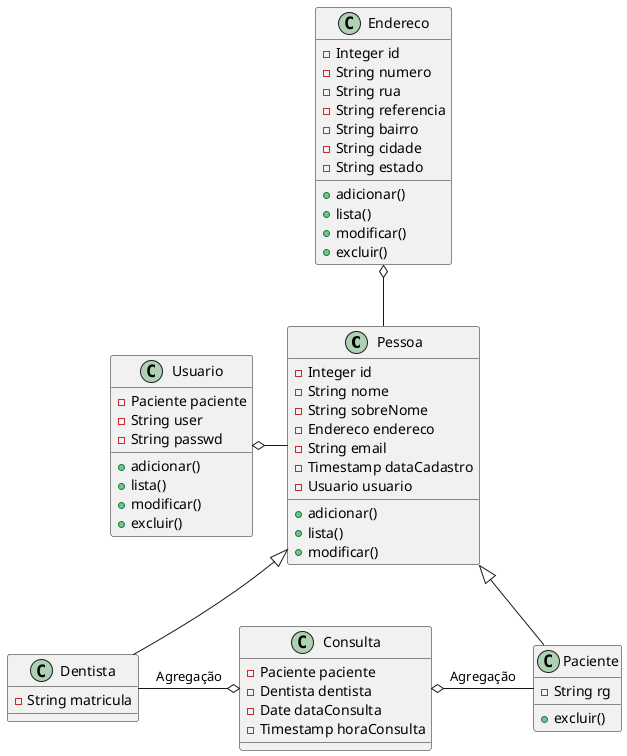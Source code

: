 @startuml

class Pessoa {
  - Integer id
  - String nome
  - String sobreNome
  - Endereco endereco
  - String email
  - Timestamp dataCadastro
  - Usuario usuario
  + adicionar()
  + lista()
  + modificar()
}

class Dentista extends Pessoa {
    - String matricula
    }

class Paciente extends Pessoa {
    - String rg
    + excluir()
}


class Consulta{
    - Paciente paciente
    - Dentista dentista
    - Date dataConsulta
    - Timestamp horaConsulta
}

class Endereco{
 - Integer id
 - String numero
 - String rua
 - String referencia
 - String bairro
 - String cidade
 - String estado
 + adicionar()
 + lista()
 + modificar()
 + excluir()
}

class Usuario{
   - Paciente paciente
   - String user
   - String passwd
   + adicionar()
   + lista()
   + modificar()
   + excluir()
}

Consulta o- Paciente : Agregação
Dentista -o Consulta : Agregação

Usuario o- Pessoa
Endereco o-- Pessoa



@enduml